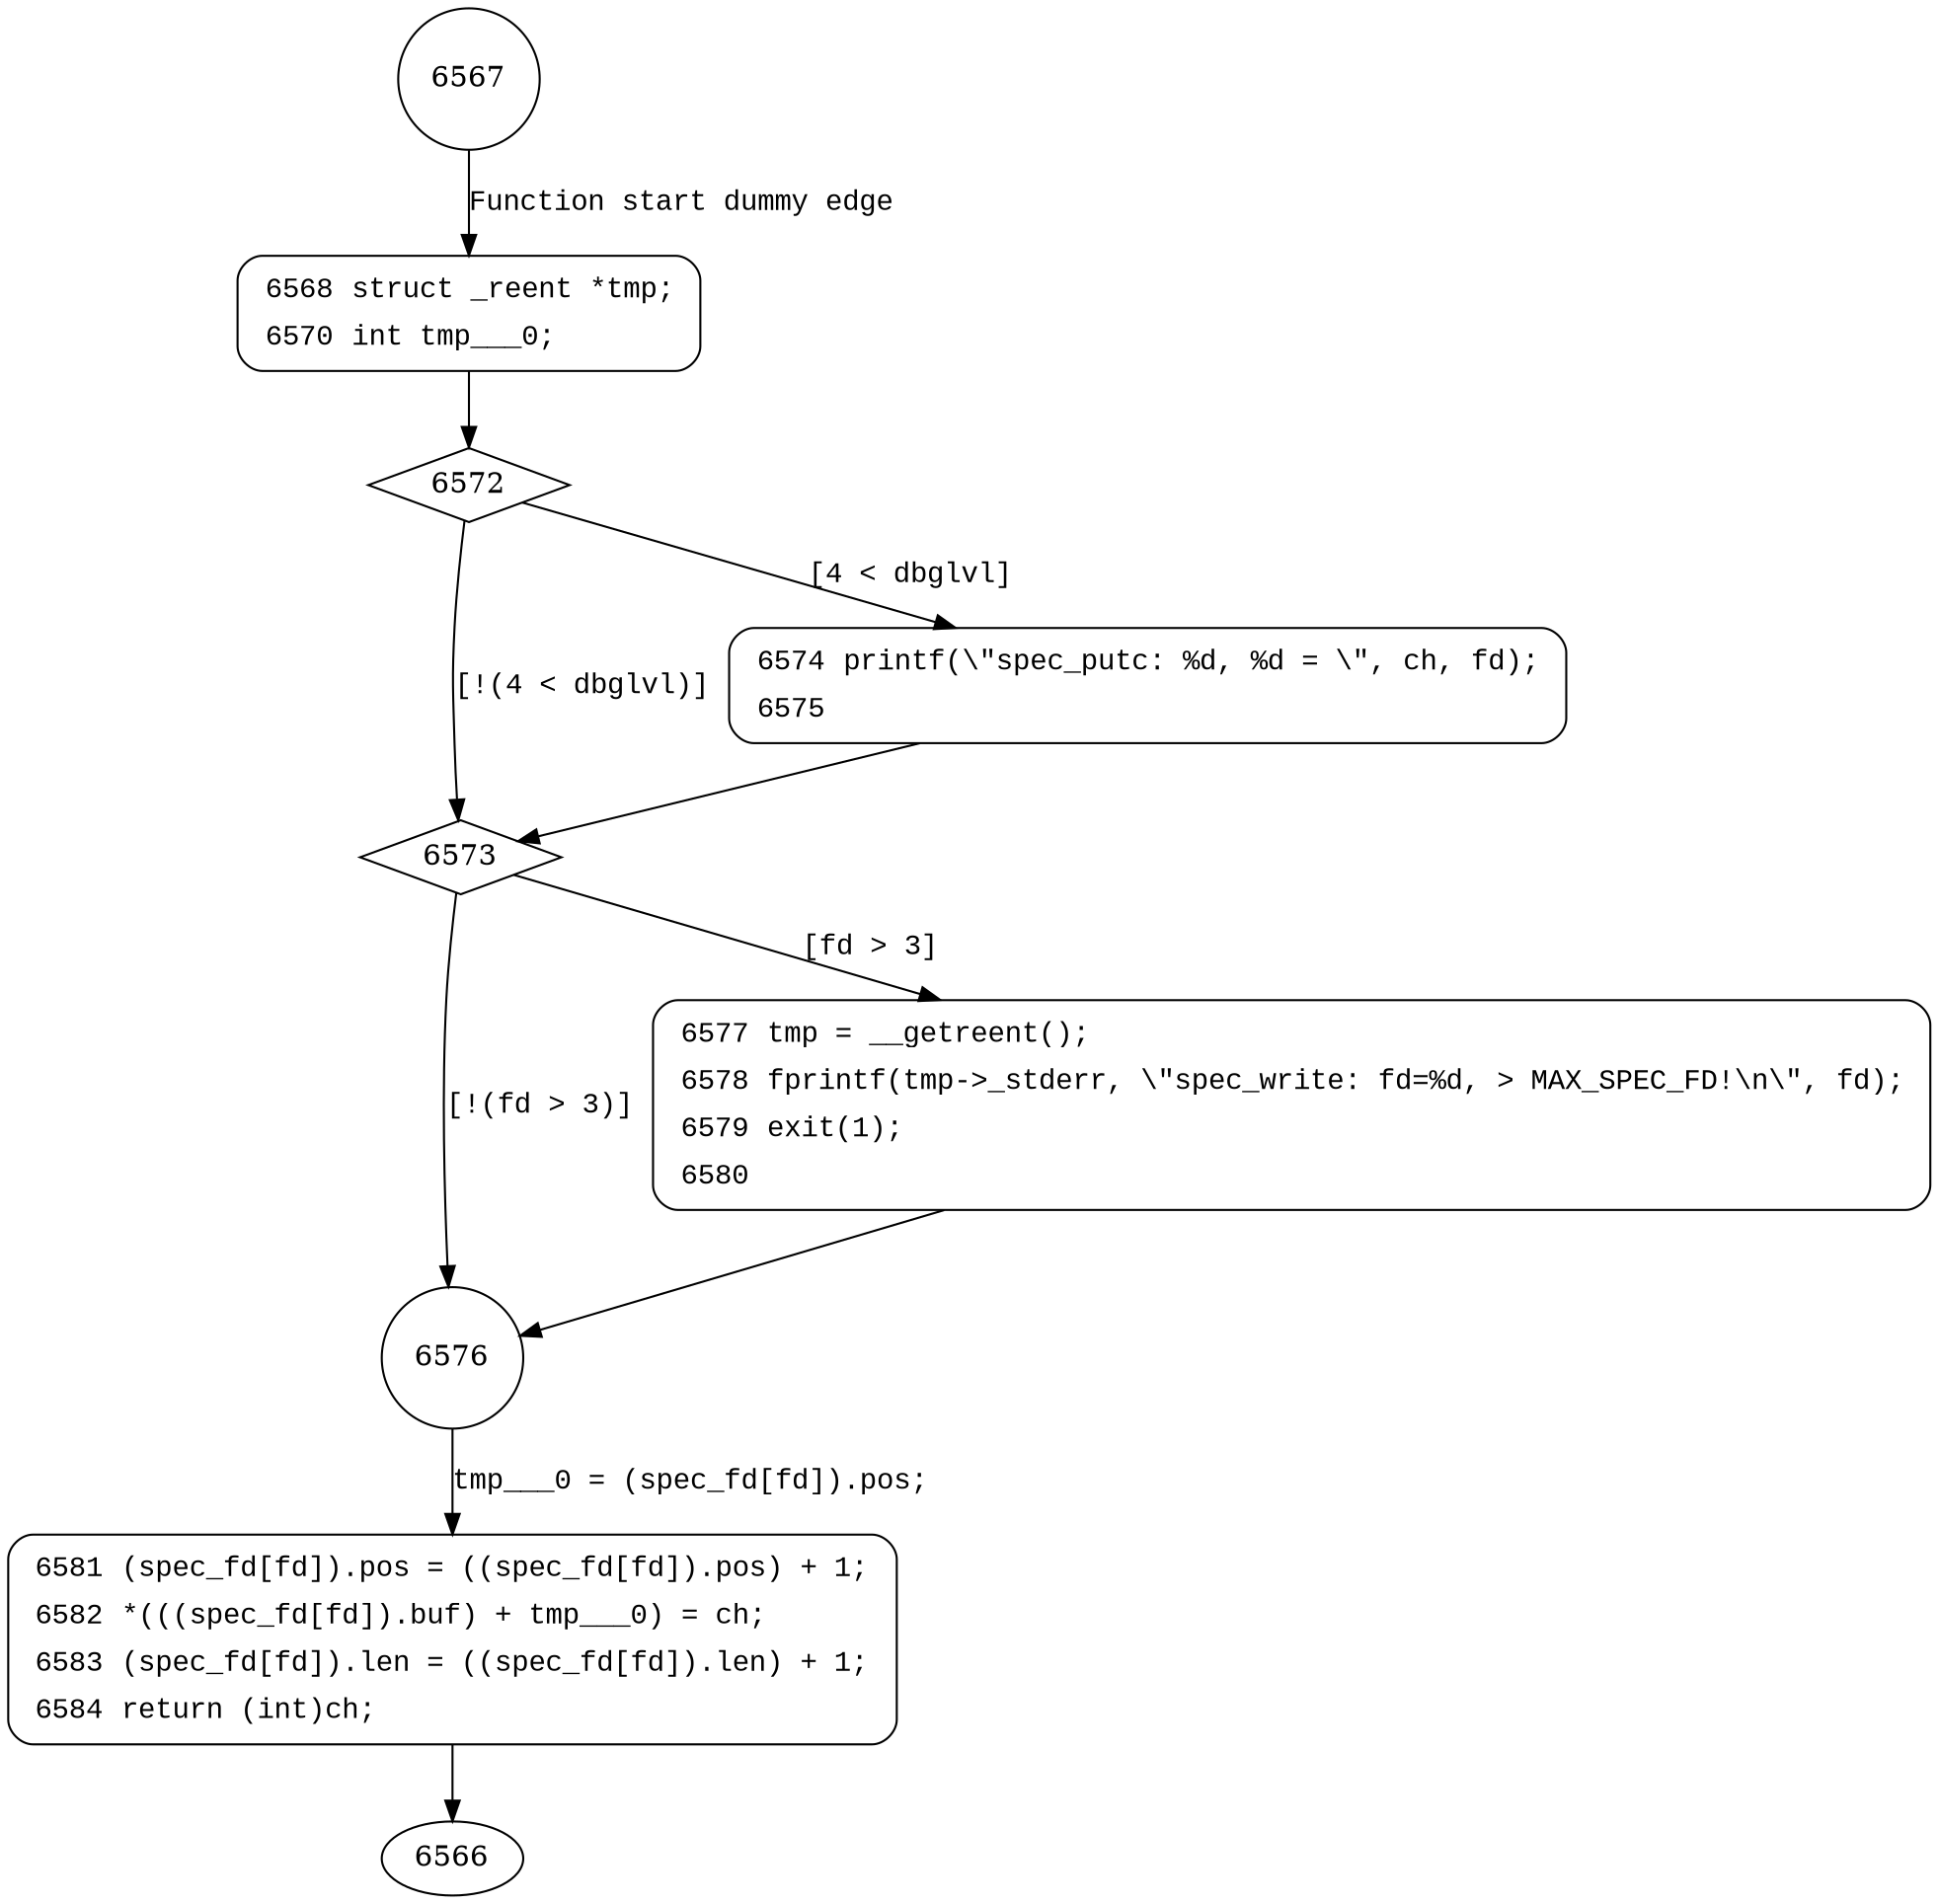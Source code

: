 digraph spec_putc {
6567 [shape="circle"]
6568 [shape="circle"]
6572 [shape="diamond"]
6573 [shape="diamond"]
6574 [shape="circle"]
6576 [shape="circle"]
6577 [shape="circle"]
6581 [shape="circle"]
6568 [style="filled,bold" penwidth="1" fillcolor="white" fontname="Courier New" shape="Mrecord" label=<<table border="0" cellborder="0" cellpadding="3" bgcolor="white"><tr><td align="right">6568</td><td align="left">struct _reent *tmp;</td></tr><tr><td align="right">6570</td><td align="left">int tmp___0;</td></tr></table>>]
6568 -> 6572[label=""]
6574 [style="filled,bold" penwidth="1" fillcolor="white" fontname="Courier New" shape="Mrecord" label=<<table border="0" cellborder="0" cellpadding="3" bgcolor="white"><tr><td align="right">6574</td><td align="left">printf(\"spec_putc: %d, %d = \", ch, fd);</td></tr><tr><td align="right">6575</td><td align="left"></td></tr></table>>]
6574 -> 6573[label=""]
6577 [style="filled,bold" penwidth="1" fillcolor="white" fontname="Courier New" shape="Mrecord" label=<<table border="0" cellborder="0" cellpadding="3" bgcolor="white"><tr><td align="right">6577</td><td align="left">tmp = __getreent();</td></tr><tr><td align="right">6578</td><td align="left">fprintf(tmp-&gt;_stderr, \"spec_write: fd=%d, &gt; MAX_SPEC_FD!\n\", fd);</td></tr><tr><td align="right">6579</td><td align="left">exit(1);</td></tr><tr><td align="right">6580</td><td align="left"></td></tr></table>>]
6577 -> 6576[label=""]
6581 [style="filled,bold" penwidth="1" fillcolor="white" fontname="Courier New" shape="Mrecord" label=<<table border="0" cellborder="0" cellpadding="3" bgcolor="white"><tr><td align="right">6581</td><td align="left">(spec_fd[fd]).pos = ((spec_fd[fd]).pos) + 1;</td></tr><tr><td align="right">6582</td><td align="left">*(((spec_fd[fd]).buf) + tmp___0) = ch;</td></tr><tr><td align="right">6583</td><td align="left">(spec_fd[fd]).len = ((spec_fd[fd]).len) + 1;</td></tr><tr><td align="right">6584</td><td align="left">return (int)ch;</td></tr></table>>]
6581 -> 6566[label=""]
6567 -> 6568 [label="Function start dummy edge" fontname="Courier New"]
6572 -> 6573 [label="[!(4 < dbglvl)]" fontname="Courier New"]
6572 -> 6574 [label="[4 < dbglvl]" fontname="Courier New"]
6573 -> 6576 [label="[!(fd > 3)]" fontname="Courier New"]
6573 -> 6577 [label="[fd > 3]" fontname="Courier New"]
6576 -> 6581 [label="tmp___0 = (spec_fd[fd]).pos;" fontname="Courier New"]
}